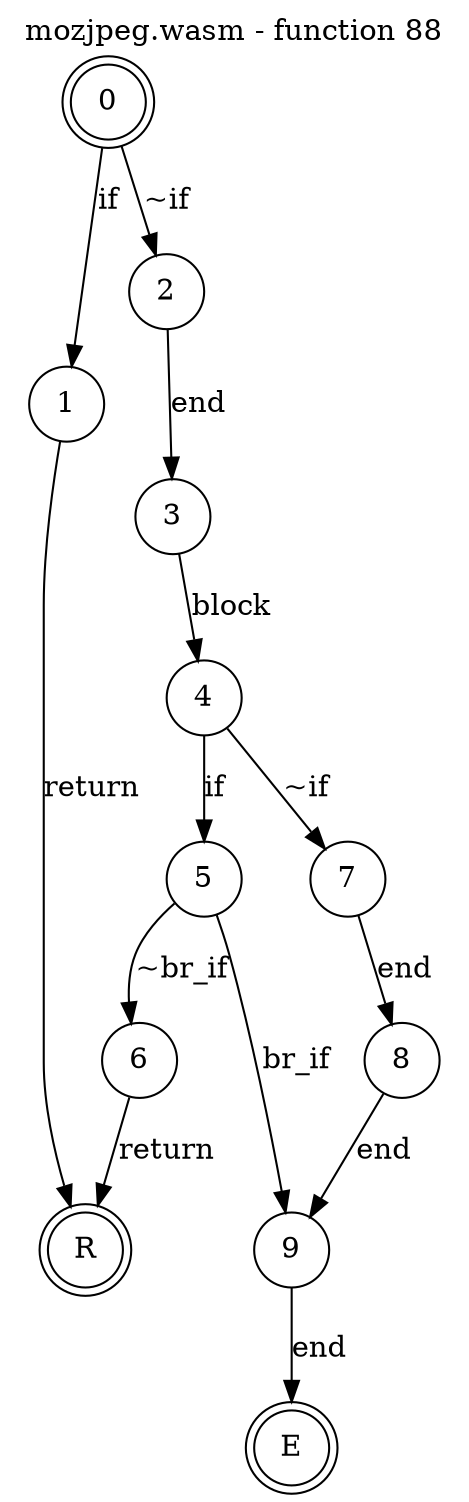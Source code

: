 digraph finite_state_machine {
    label = "mozjpeg.wasm - function 88"
    labelloc =  t
    labelfontsize = 16
    labelfontcolor = black
    labelfontname = "Helvetica"
    node [shape = doublecircle]; 0 E R ;
    node [shape = circle];
    0 -> 1[label="if"];
    0 -> 2[label="~if"];
    1 -> R[label="return"];
    2 -> 3[label="end"];
    3 -> 4[label="block"];
    4 -> 5[label="if"];
    4 -> 7[label="~if"];
    5 -> 6[label="~br_if"];
    5 -> 9[label="br_if"];
    6 -> R[label="return"];
    7 -> 8[label="end"];
    8 -> 9[label="end"];
    9 -> E[label="end"];
}
